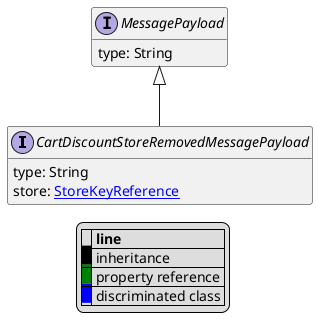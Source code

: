 @startuml

hide empty fields
hide empty methods
legend
|= |= line |
|<back:black>   </back>| inheritance |
|<back:green>   </back>| property reference |
|<back:blue>   </back>| discriminated class |
endlegend
interface CartDiscountStoreRemovedMessagePayload [[CartDiscountStoreRemovedMessagePayload.svg]] extends MessagePayload {
    type: String
    store: [[StoreKeyReference.svg StoreKeyReference]]
}
interface MessagePayload [[MessagePayload.svg]]  {
    type: String
}





@enduml
